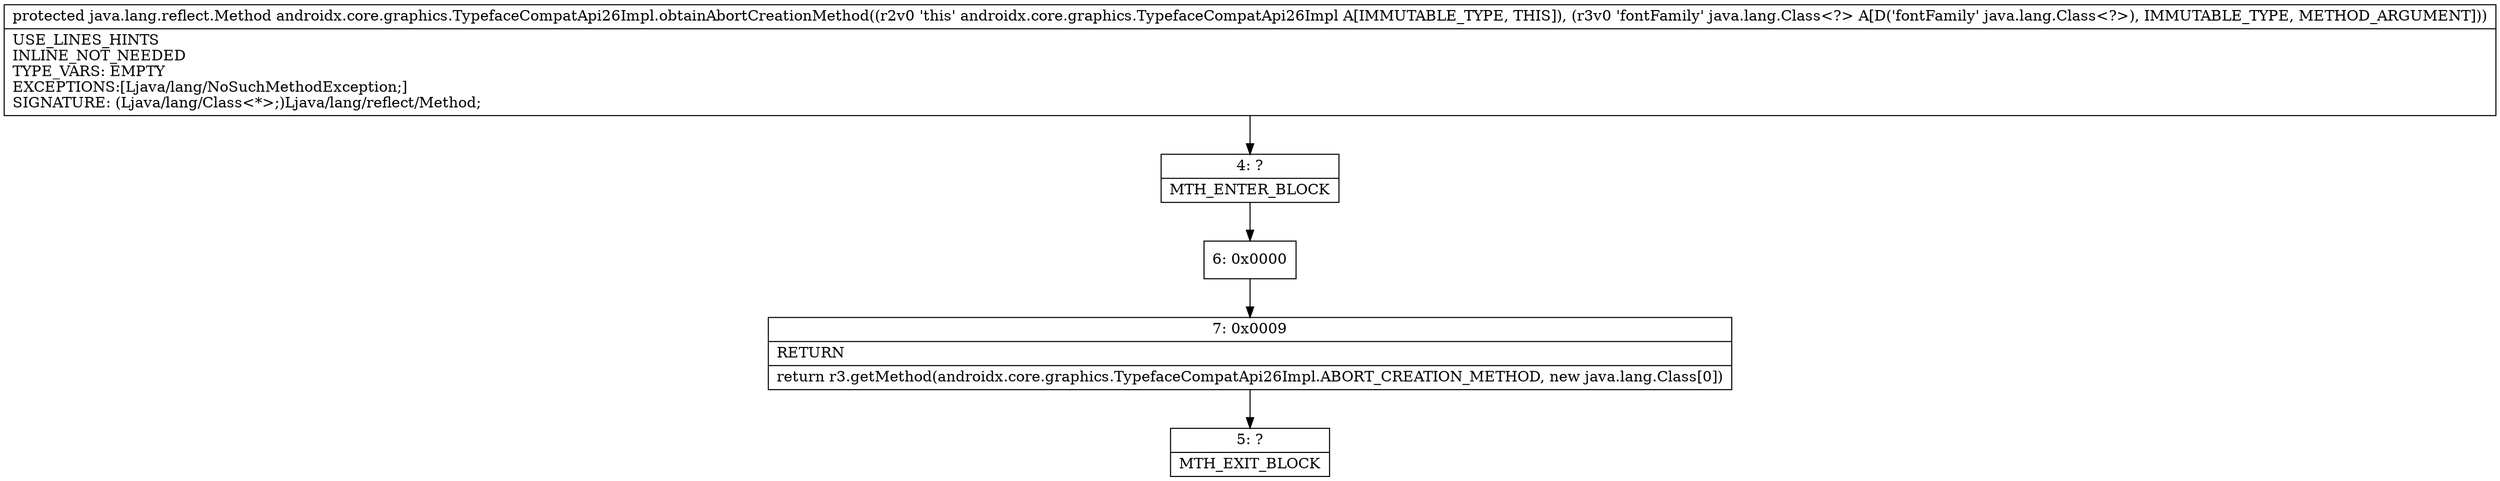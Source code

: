 digraph "CFG forandroidx.core.graphics.TypefaceCompatApi26Impl.obtainAbortCreationMethod(Ljava\/lang\/Class;)Ljava\/lang\/reflect\/Method;" {
Node_4 [shape=record,label="{4\:\ ?|MTH_ENTER_BLOCK\l}"];
Node_6 [shape=record,label="{6\:\ 0x0000}"];
Node_7 [shape=record,label="{7\:\ 0x0009|RETURN\l|return r3.getMethod(androidx.core.graphics.TypefaceCompatApi26Impl.ABORT_CREATION_METHOD, new java.lang.Class[0])\l}"];
Node_5 [shape=record,label="{5\:\ ?|MTH_EXIT_BLOCK\l}"];
MethodNode[shape=record,label="{protected java.lang.reflect.Method androidx.core.graphics.TypefaceCompatApi26Impl.obtainAbortCreationMethod((r2v0 'this' androidx.core.graphics.TypefaceCompatApi26Impl A[IMMUTABLE_TYPE, THIS]), (r3v0 'fontFamily' java.lang.Class\<?\> A[D('fontFamily' java.lang.Class\<?\>), IMMUTABLE_TYPE, METHOD_ARGUMENT]))  | USE_LINES_HINTS\lINLINE_NOT_NEEDED\lTYPE_VARS: EMPTY\lEXCEPTIONS:[Ljava\/lang\/NoSuchMethodException;]\lSIGNATURE: (Ljava\/lang\/Class\<*\>;)Ljava\/lang\/reflect\/Method;\l}"];
MethodNode -> Node_4;Node_4 -> Node_6;
Node_6 -> Node_7;
Node_7 -> Node_5;
}


